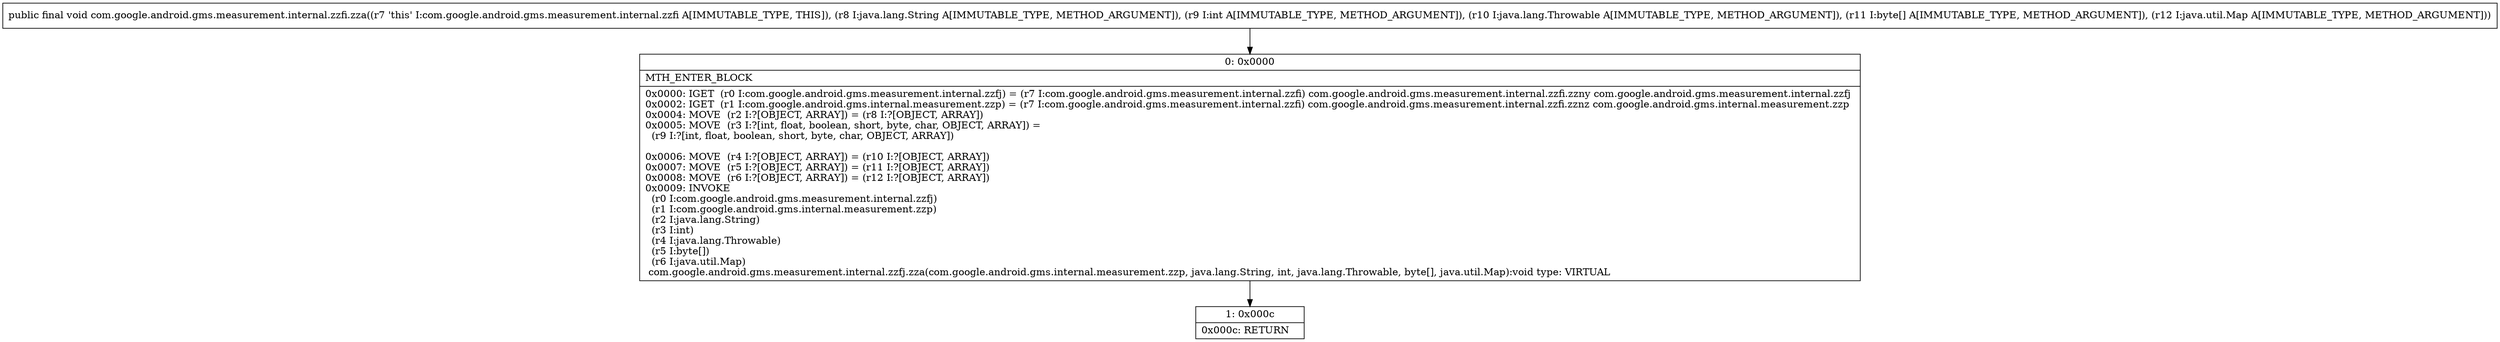 digraph "CFG forcom.google.android.gms.measurement.internal.zzfi.zza(Ljava\/lang\/String;ILjava\/lang\/Throwable;[BLjava\/util\/Map;)V" {
Node_0 [shape=record,label="{0\:\ 0x0000|MTH_ENTER_BLOCK\l|0x0000: IGET  (r0 I:com.google.android.gms.measurement.internal.zzfj) = (r7 I:com.google.android.gms.measurement.internal.zzfi) com.google.android.gms.measurement.internal.zzfi.zzny com.google.android.gms.measurement.internal.zzfj \l0x0002: IGET  (r1 I:com.google.android.gms.internal.measurement.zzp) = (r7 I:com.google.android.gms.measurement.internal.zzfi) com.google.android.gms.measurement.internal.zzfi.zznz com.google.android.gms.internal.measurement.zzp \l0x0004: MOVE  (r2 I:?[OBJECT, ARRAY]) = (r8 I:?[OBJECT, ARRAY]) \l0x0005: MOVE  (r3 I:?[int, float, boolean, short, byte, char, OBJECT, ARRAY]) = \l  (r9 I:?[int, float, boolean, short, byte, char, OBJECT, ARRAY])\l \l0x0006: MOVE  (r4 I:?[OBJECT, ARRAY]) = (r10 I:?[OBJECT, ARRAY]) \l0x0007: MOVE  (r5 I:?[OBJECT, ARRAY]) = (r11 I:?[OBJECT, ARRAY]) \l0x0008: MOVE  (r6 I:?[OBJECT, ARRAY]) = (r12 I:?[OBJECT, ARRAY]) \l0x0009: INVOKE  \l  (r0 I:com.google.android.gms.measurement.internal.zzfj)\l  (r1 I:com.google.android.gms.internal.measurement.zzp)\l  (r2 I:java.lang.String)\l  (r3 I:int)\l  (r4 I:java.lang.Throwable)\l  (r5 I:byte[])\l  (r6 I:java.util.Map)\l com.google.android.gms.measurement.internal.zzfj.zza(com.google.android.gms.internal.measurement.zzp, java.lang.String, int, java.lang.Throwable, byte[], java.util.Map):void type: VIRTUAL \l}"];
Node_1 [shape=record,label="{1\:\ 0x000c|0x000c: RETURN   \l}"];
MethodNode[shape=record,label="{public final void com.google.android.gms.measurement.internal.zzfi.zza((r7 'this' I:com.google.android.gms.measurement.internal.zzfi A[IMMUTABLE_TYPE, THIS]), (r8 I:java.lang.String A[IMMUTABLE_TYPE, METHOD_ARGUMENT]), (r9 I:int A[IMMUTABLE_TYPE, METHOD_ARGUMENT]), (r10 I:java.lang.Throwable A[IMMUTABLE_TYPE, METHOD_ARGUMENT]), (r11 I:byte[] A[IMMUTABLE_TYPE, METHOD_ARGUMENT]), (r12 I:java.util.Map A[IMMUTABLE_TYPE, METHOD_ARGUMENT])) }"];
MethodNode -> Node_0;
Node_0 -> Node_1;
}

